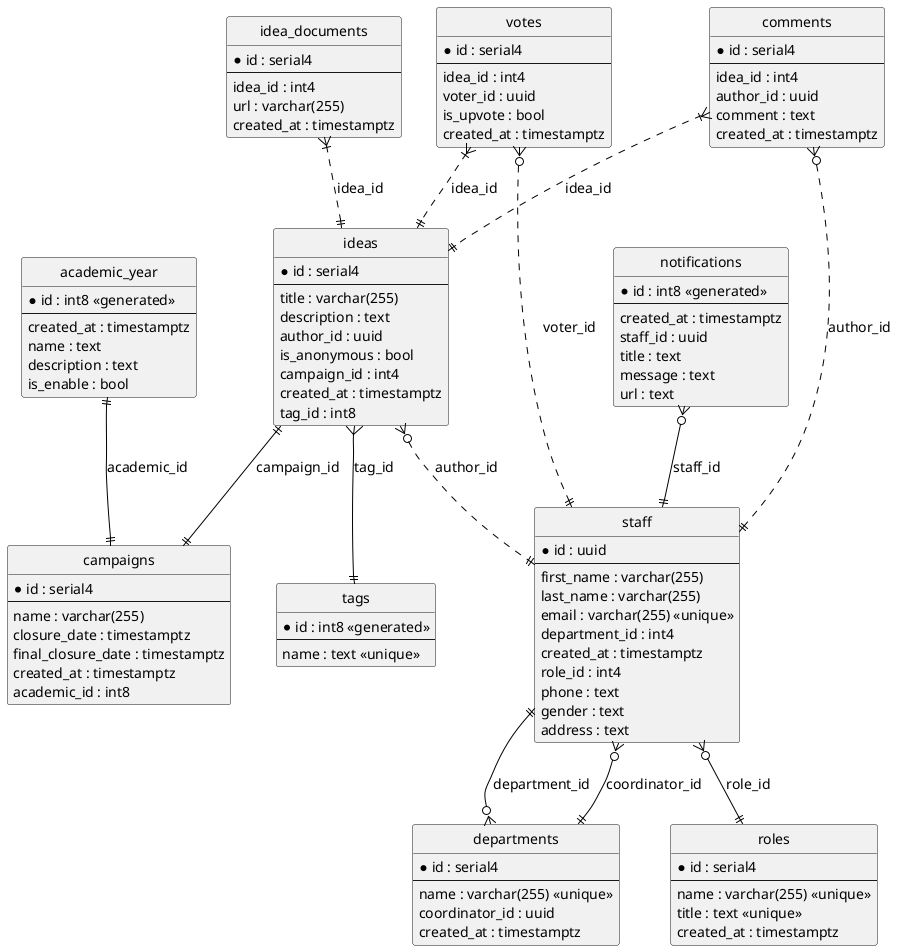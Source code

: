 @startuml

!define ENTITYMODIFIER abstract
!define TABLE_GRID_STYLE solid
!define MAX_TABLE_WIDTH 400

hide circle
hide empty members

skinparam {
    BackgroundColor #FFFFFF
    ArrowColor #000000
    BorderColor #000000
    DefaultFontName Arial
    DefaultFontSize 14
}

entity academic_year {
    * id : int8 <<generated>>
    --
    created_at : timestamptz
    name : text
    description : text
    is_enable : bool
}

entity campaigns {
    * id : serial4
    --
    name : varchar(255)
    closure_date : timestamptz
    final_closure_date : timestamptz
    created_at : timestamptz
    academic_id : int8
}

entity comments {
    * id : serial4
    --
    idea_id : int4
    author_id : uuid
    comment : text
    created_at : timestamptz
}

entity departments {
    * id : serial4
    --
    name : varchar(255) <<unique>>
    coordinator_id : uuid
    created_at : timestamptz
}

entity idea_documents {
    * id : serial4
    --
    idea_id : int4
    url : varchar(255)
    created_at : timestamptz
}

entity ideas {
    * id : serial4
    --
    title : varchar(255)
    description : text
    author_id : uuid
    is_anonymous : bool
    campaign_id : int4
    created_at : timestamptz
    tag_id : int8
}

entity notifications {
    * id : int8 <<generated>>
    --
    created_at : timestamptz
    staff_id : uuid
    title : text
    message : text
    url : text
}

entity roles {
    * id : serial4
    --
    name : varchar(255) <<unique>>
    title : text <<unique>>
    created_at : timestamptz
}

entity staff {
    * id : uuid
    --
    first_name : varchar(255)
    last_name : varchar(255)
    email : varchar(255) <<unique>>
    department_id : int4
    created_at : timestamptz
    role_id : int4
    phone : text
    gender : text
    address : text
}

entity votes {
    * id : serial4
    --
    idea_id : int4
    voter_id : uuid
    is_upvote : bool
    created_at : timestamptz
}

entity tags {
    * id : int8 <<generated>>
    --
    name : text <<unique>>
}

academic_year ||--|| campaigns : academic_id
comments }|..|| ideas : idea_id
comments }o..|| staff : author_id
departments ||--o{ staff : coordinator_id
idea_documents }|..|| ideas : idea_id
ideas }o..|| staff : author_id
ideas ||--|| campaigns : campaign_id
ideas }--|| tags : tag_id
notifications }o--|| staff : staff_id
staff ||--o{ departments : department_id
staff }o--|| roles : role_id
votes }|..|| ideas : idea_id
votes }o..|| staff : voter_id

@enduml
